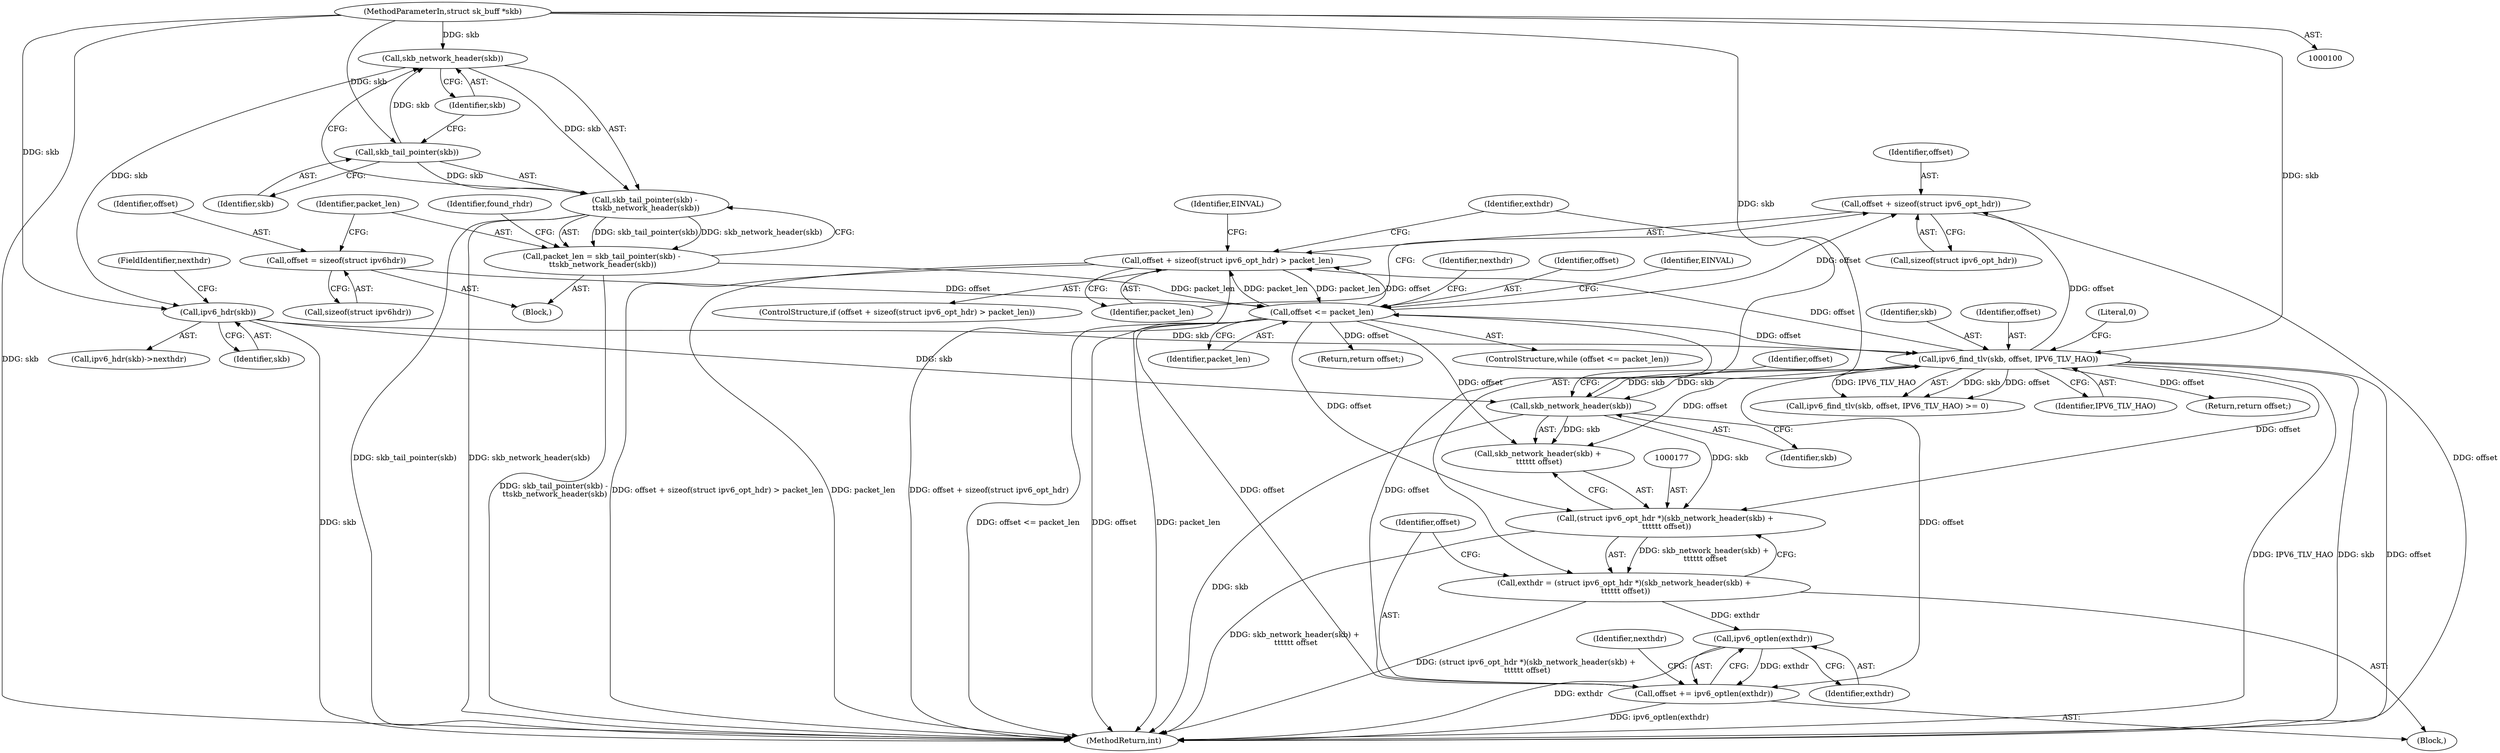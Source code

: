digraph "0_linux_2423496af35d94a87156b063ea5cedffc10a70a1_1@API" {
"1000166" [label="(Call,offset + sizeof(struct ipv6_opt_hdr))"];
"1000150" [label="(Call,ipv6_find_tlv(skb, offset, IPV6_TLV_HAO))"];
"1000179" [label="(Call,skb_network_header(skb))"];
"1000126" [label="(Call,ipv6_hdr(skb))"];
"1000115" [label="(Call,skb_network_header(skb))"];
"1000113" [label="(Call,skb_tail_pointer(skb))"];
"1000101" [label="(MethodParameterIn,struct sk_buff *skb)"];
"1000130" [label="(Call,offset <= packet_len)"];
"1000182" [label="(Call,offset += ipv6_optlen(exthdr))"];
"1000184" [label="(Call,ipv6_optlen(exthdr))"];
"1000174" [label="(Call,exthdr = (struct ipv6_opt_hdr *)(skb_network_header(skb) +\n \t\t\t\t\t\t offset))"];
"1000176" [label="(Call,(struct ipv6_opt_hdr *)(skb_network_header(skb) +\n \t\t\t\t\t\t offset))"];
"1000105" [label="(Call,offset = sizeof(struct ipv6hdr))"];
"1000165" [label="(Call,offset + sizeof(struct ipv6_opt_hdr) > packet_len)"];
"1000110" [label="(Call,packet_len = skb_tail_pointer(skb) -\n \t\tskb_network_header(skb))"];
"1000112" [label="(Call,skb_tail_pointer(skb) -\n \t\tskb_network_header(skb))"];
"1000133" [label="(Block,)"];
"1000125" [label="(Call,ipv6_hdr(skb)->nexthdr)"];
"1000110" [label="(Call,packet_len = skb_tail_pointer(skb) -\n \t\tskb_network_header(skb))"];
"1000129" [label="(ControlStructure,while (offset <= packet_len))"];
"1000154" [label="(Literal,0)"];
"1000116" [label="(Identifier,skb)"];
"1000167" [label="(Identifier,offset)"];
"1000170" [label="(Identifier,packet_len)"];
"1000181" [label="(Identifier,offset)"];
"1000128" [label="(FieldIdentifier,nexthdr)"];
"1000113" [label="(Call,skb_tail_pointer(skb))"];
"1000112" [label="(Call,skb_tail_pointer(skb) -\n \t\tskb_network_header(skb))"];
"1000179" [label="(Call,skb_network_header(skb))"];
"1000138" [label="(Identifier,nexthdr)"];
"1000103" [label="(Block,)"];
"1000130" [label="(Call,offset <= packet_len)"];
"1000127" [label="(Identifier,skb)"];
"1000174" [label="(Call,exthdr = (struct ipv6_opt_hdr *)(skb_network_header(skb) +\n \t\t\t\t\t\t offset))"];
"1000119" [label="(Identifier,found_rhdr)"];
"1000183" [label="(Identifier,offset)"];
"1000151" [label="(Identifier,skb)"];
"1000188" [label="(Identifier,nexthdr)"];
"1000152" [label="(Identifier,offset)"];
"1000168" [label="(Call,sizeof(struct ipv6_opt_hdr))"];
"1000153" [label="(Identifier,IPV6_TLV_HAO)"];
"1000114" [label="(Identifier,skb)"];
"1000132" [label="(Identifier,packet_len)"];
"1000176" [label="(Call,(struct ipv6_opt_hdr *)(skb_network_header(skb) +\n \t\t\t\t\t\t offset))"];
"1000149" [label="(Call,ipv6_find_tlv(skb, offset, IPV6_TLV_HAO) >= 0)"];
"1000164" [label="(ControlStructure,if (offset + sizeof(struct ipv6_opt_hdr) > packet_len))"];
"1000196" [label="(MethodReturn,int)"];
"1000175" [label="(Identifier,exthdr)"];
"1000185" [label="(Identifier,exthdr)"];
"1000173" [label="(Identifier,EINVAL)"];
"1000158" [label="(Return,return offset;)"];
"1000165" [label="(Call,offset + sizeof(struct ipv6_opt_hdr) > packet_len)"];
"1000166" [label="(Call,offset + sizeof(struct ipv6_opt_hdr))"];
"1000182" [label="(Call,offset += ipv6_optlen(exthdr))"];
"1000131" [label="(Identifier,offset)"];
"1000162" [label="(Return,return offset;)"];
"1000178" [label="(Call,skb_network_header(skb) +\n \t\t\t\t\t\t offset)"];
"1000107" [label="(Call,sizeof(struct ipv6hdr))"];
"1000150" [label="(Call,ipv6_find_tlv(skb, offset, IPV6_TLV_HAO))"];
"1000111" [label="(Identifier,packet_len)"];
"1000195" [label="(Identifier,EINVAL)"];
"1000180" [label="(Identifier,skb)"];
"1000105" [label="(Call,offset = sizeof(struct ipv6hdr))"];
"1000106" [label="(Identifier,offset)"];
"1000115" [label="(Call,skb_network_header(skb))"];
"1000126" [label="(Call,ipv6_hdr(skb))"];
"1000184" [label="(Call,ipv6_optlen(exthdr))"];
"1000101" [label="(MethodParameterIn,struct sk_buff *skb)"];
"1000166" -> "1000165"  [label="AST: "];
"1000166" -> "1000168"  [label="CFG: "];
"1000167" -> "1000166"  [label="AST: "];
"1000168" -> "1000166"  [label="AST: "];
"1000170" -> "1000166"  [label="CFG: "];
"1000166" -> "1000196"  [label="DDG: offset"];
"1000150" -> "1000166"  [label="DDG: offset"];
"1000130" -> "1000166"  [label="DDG: offset"];
"1000150" -> "1000149"  [label="AST: "];
"1000150" -> "1000153"  [label="CFG: "];
"1000151" -> "1000150"  [label="AST: "];
"1000152" -> "1000150"  [label="AST: "];
"1000153" -> "1000150"  [label="AST: "];
"1000154" -> "1000150"  [label="CFG: "];
"1000150" -> "1000196"  [label="DDG: skb"];
"1000150" -> "1000196"  [label="DDG: offset"];
"1000150" -> "1000196"  [label="DDG: IPV6_TLV_HAO"];
"1000150" -> "1000149"  [label="DDG: skb"];
"1000150" -> "1000149"  [label="DDG: offset"];
"1000150" -> "1000149"  [label="DDG: IPV6_TLV_HAO"];
"1000179" -> "1000150"  [label="DDG: skb"];
"1000126" -> "1000150"  [label="DDG: skb"];
"1000101" -> "1000150"  [label="DDG: skb"];
"1000130" -> "1000150"  [label="DDG: offset"];
"1000150" -> "1000158"  [label="DDG: offset"];
"1000150" -> "1000165"  [label="DDG: offset"];
"1000150" -> "1000176"  [label="DDG: offset"];
"1000150" -> "1000179"  [label="DDG: skb"];
"1000150" -> "1000178"  [label="DDG: offset"];
"1000150" -> "1000182"  [label="DDG: offset"];
"1000179" -> "1000178"  [label="AST: "];
"1000179" -> "1000180"  [label="CFG: "];
"1000180" -> "1000179"  [label="AST: "];
"1000181" -> "1000179"  [label="CFG: "];
"1000179" -> "1000196"  [label="DDG: skb"];
"1000179" -> "1000176"  [label="DDG: skb"];
"1000179" -> "1000178"  [label="DDG: skb"];
"1000126" -> "1000179"  [label="DDG: skb"];
"1000101" -> "1000179"  [label="DDG: skb"];
"1000126" -> "1000125"  [label="AST: "];
"1000126" -> "1000127"  [label="CFG: "];
"1000127" -> "1000126"  [label="AST: "];
"1000128" -> "1000126"  [label="CFG: "];
"1000126" -> "1000196"  [label="DDG: skb"];
"1000115" -> "1000126"  [label="DDG: skb"];
"1000101" -> "1000126"  [label="DDG: skb"];
"1000115" -> "1000112"  [label="AST: "];
"1000115" -> "1000116"  [label="CFG: "];
"1000116" -> "1000115"  [label="AST: "];
"1000112" -> "1000115"  [label="CFG: "];
"1000115" -> "1000112"  [label="DDG: skb"];
"1000113" -> "1000115"  [label="DDG: skb"];
"1000101" -> "1000115"  [label="DDG: skb"];
"1000113" -> "1000112"  [label="AST: "];
"1000113" -> "1000114"  [label="CFG: "];
"1000114" -> "1000113"  [label="AST: "];
"1000116" -> "1000113"  [label="CFG: "];
"1000113" -> "1000112"  [label="DDG: skb"];
"1000101" -> "1000113"  [label="DDG: skb"];
"1000101" -> "1000100"  [label="AST: "];
"1000101" -> "1000196"  [label="DDG: skb"];
"1000130" -> "1000129"  [label="AST: "];
"1000130" -> "1000132"  [label="CFG: "];
"1000131" -> "1000130"  [label="AST: "];
"1000132" -> "1000130"  [label="AST: "];
"1000138" -> "1000130"  [label="CFG: "];
"1000195" -> "1000130"  [label="CFG: "];
"1000130" -> "1000196"  [label="DDG: packet_len"];
"1000130" -> "1000196"  [label="DDG: offset <= packet_len"];
"1000130" -> "1000196"  [label="DDG: offset"];
"1000182" -> "1000130"  [label="DDG: offset"];
"1000105" -> "1000130"  [label="DDG: offset"];
"1000165" -> "1000130"  [label="DDG: packet_len"];
"1000110" -> "1000130"  [label="DDG: packet_len"];
"1000130" -> "1000162"  [label="DDG: offset"];
"1000130" -> "1000165"  [label="DDG: offset"];
"1000130" -> "1000165"  [label="DDG: packet_len"];
"1000130" -> "1000176"  [label="DDG: offset"];
"1000130" -> "1000178"  [label="DDG: offset"];
"1000130" -> "1000182"  [label="DDG: offset"];
"1000182" -> "1000133"  [label="AST: "];
"1000182" -> "1000184"  [label="CFG: "];
"1000183" -> "1000182"  [label="AST: "];
"1000184" -> "1000182"  [label="AST: "];
"1000188" -> "1000182"  [label="CFG: "];
"1000182" -> "1000196"  [label="DDG: ipv6_optlen(exthdr)"];
"1000184" -> "1000182"  [label="DDG: exthdr"];
"1000184" -> "1000185"  [label="CFG: "];
"1000185" -> "1000184"  [label="AST: "];
"1000184" -> "1000196"  [label="DDG: exthdr"];
"1000174" -> "1000184"  [label="DDG: exthdr"];
"1000174" -> "1000133"  [label="AST: "];
"1000174" -> "1000176"  [label="CFG: "];
"1000175" -> "1000174"  [label="AST: "];
"1000176" -> "1000174"  [label="AST: "];
"1000183" -> "1000174"  [label="CFG: "];
"1000174" -> "1000196"  [label="DDG: (struct ipv6_opt_hdr *)(skb_network_header(skb) +\n \t\t\t\t\t\t offset)"];
"1000176" -> "1000174"  [label="DDG: skb_network_header(skb) +\n \t\t\t\t\t\t offset"];
"1000176" -> "1000178"  [label="CFG: "];
"1000177" -> "1000176"  [label="AST: "];
"1000178" -> "1000176"  [label="AST: "];
"1000176" -> "1000196"  [label="DDG: skb_network_header(skb) +\n \t\t\t\t\t\t offset"];
"1000105" -> "1000103"  [label="AST: "];
"1000105" -> "1000107"  [label="CFG: "];
"1000106" -> "1000105"  [label="AST: "];
"1000107" -> "1000105"  [label="AST: "];
"1000111" -> "1000105"  [label="CFG: "];
"1000165" -> "1000164"  [label="AST: "];
"1000165" -> "1000170"  [label="CFG: "];
"1000170" -> "1000165"  [label="AST: "];
"1000173" -> "1000165"  [label="CFG: "];
"1000175" -> "1000165"  [label="CFG: "];
"1000165" -> "1000196"  [label="DDG: offset + sizeof(struct ipv6_opt_hdr)"];
"1000165" -> "1000196"  [label="DDG: packet_len"];
"1000165" -> "1000196"  [label="DDG: offset + sizeof(struct ipv6_opt_hdr) > packet_len"];
"1000110" -> "1000103"  [label="AST: "];
"1000110" -> "1000112"  [label="CFG: "];
"1000111" -> "1000110"  [label="AST: "];
"1000112" -> "1000110"  [label="AST: "];
"1000119" -> "1000110"  [label="CFG: "];
"1000110" -> "1000196"  [label="DDG: skb_tail_pointer(skb) -\n \t\tskb_network_header(skb)"];
"1000112" -> "1000110"  [label="DDG: skb_tail_pointer(skb)"];
"1000112" -> "1000110"  [label="DDG: skb_network_header(skb)"];
"1000112" -> "1000196"  [label="DDG: skb_network_header(skb)"];
"1000112" -> "1000196"  [label="DDG: skb_tail_pointer(skb)"];
}
